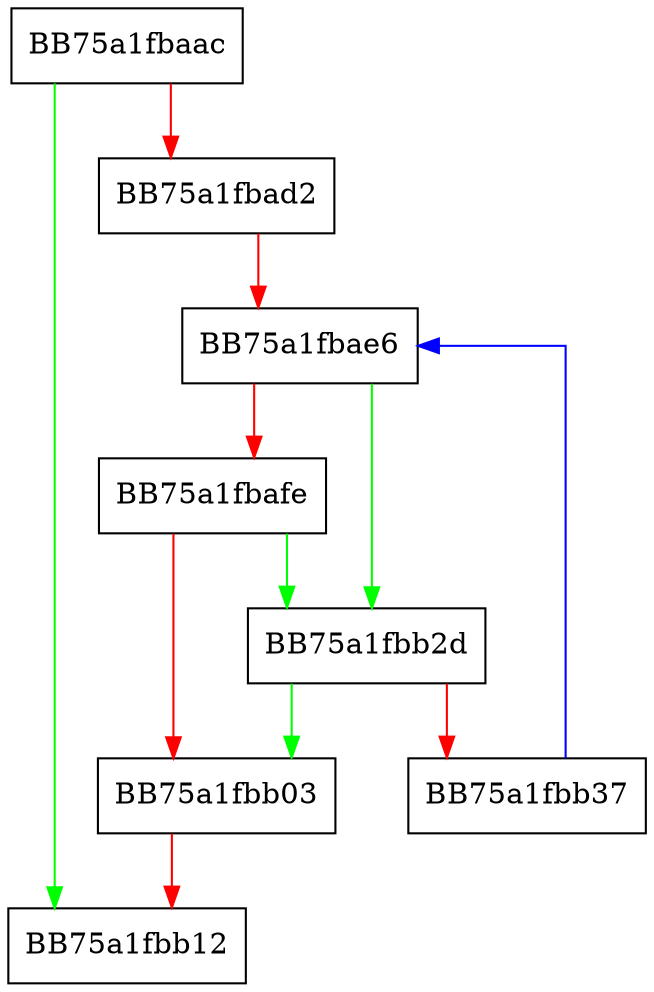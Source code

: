 digraph adjuststack {
  node [shape="box"];
  graph [splines=ortho];
  BB75a1fbaac -> BB75a1fbb12 [color="green"];
  BB75a1fbaac -> BB75a1fbad2 [color="red"];
  BB75a1fbad2 -> BB75a1fbae6 [color="red"];
  BB75a1fbae6 -> BB75a1fbb2d [color="green"];
  BB75a1fbae6 -> BB75a1fbafe [color="red"];
  BB75a1fbafe -> BB75a1fbb2d [color="green"];
  BB75a1fbafe -> BB75a1fbb03 [color="red"];
  BB75a1fbb03 -> BB75a1fbb12 [color="red"];
  BB75a1fbb2d -> BB75a1fbb03 [color="green"];
  BB75a1fbb2d -> BB75a1fbb37 [color="red"];
  BB75a1fbb37 -> BB75a1fbae6 [color="blue"];
}